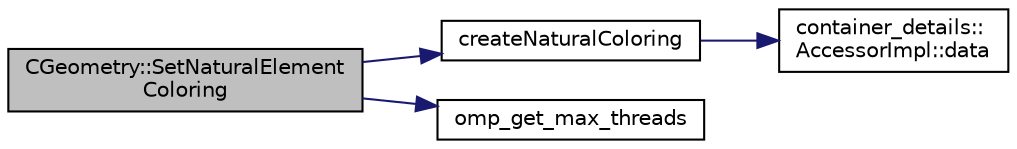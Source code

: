digraph "CGeometry::SetNaturalElementColoring"
{
 // LATEX_PDF_SIZE
  edge [fontname="Helvetica",fontsize="10",labelfontname="Helvetica",labelfontsize="10"];
  node [fontname="Helvetica",fontsize="10",shape=record];
  rankdir="LR";
  Node1 [label="CGeometry::SetNaturalElement\lColoring",height=0.2,width=0.4,color="black", fillcolor="grey75", style="filled", fontcolor="black",tooltip="Force the natural (sequential) element coloring."];
  Node1 -> Node2 [color="midnightblue",fontsize="10",style="solid",fontname="Helvetica"];
  Node2 [label="createNaturalColoring",height=0.2,width=0.4,color="black", fillcolor="white", style="filled",URL="$group__Graph.html#gaa96cec8c2a59051ef7562b474f7ca0a1",tooltip="Create the natural coloring (equivalent to the normal sequential loop order) for a given number of in..."];
  Node2 -> Node3 [color="midnightblue",fontsize="10",style="solid",fontname="Helvetica"];
  Node3 [label="container_details::\lAccessorImpl::data",height=0.2,width=0.4,color="black", fillcolor="white", style="filled",URL="$classcontainer__details_1_1AccessorImpl.html#a5b5318f7212e57c13e464c398f74b3d5",tooltip=" "];
  Node1 -> Node4 [color="midnightblue",fontsize="10",style="solid",fontname="Helvetica"];
  Node4 [label="omp_get_max_threads",height=0.2,width=0.4,color="black", fillcolor="white", style="filled",URL="$omp__structure_8hpp.html#a2f7befecc7b1a4eaade8d81fa6524225",tooltip="Maximum number of threads available."];
}

